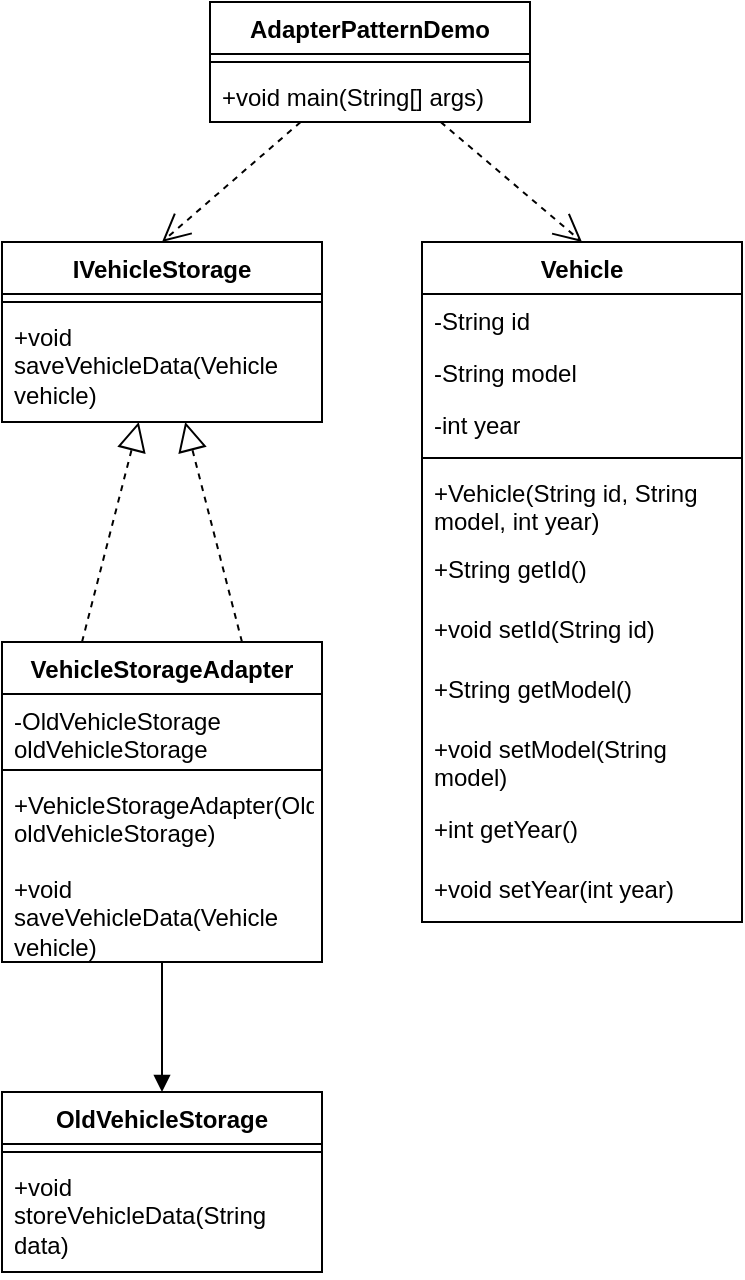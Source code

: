 <mxfile version="24.6.3" type="device">
  <diagram name="Página-1" id="OyW7ZreNIDp4MeNnJmFn">
    <mxGraphModel dx="1242" dy="535" grid="1" gridSize="10" guides="1" tooltips="1" connect="1" arrows="1" fold="1" page="1" pageScale="1" pageWidth="827" pageHeight="1169" math="0" shadow="0">
      <root>
        <mxCell id="0" />
        <mxCell id="1" parent="0" />
        <mxCell id="4yK89vb8UBHynKc5UbeU-1" value="AdapterPatternDemo" style="swimlane;fontStyle=1;align=center;verticalAlign=top;childLayout=stackLayout;horizontal=1;startSize=26;horizontalStack=0;resizeParent=1;resizeParentMax=0;resizeLast=0;collapsible=1;marginBottom=0;whiteSpace=wrap;html=1;" vertex="1" parent="1">
          <mxGeometry x="334" y="40" width="160" height="60" as="geometry" />
        </mxCell>
        <mxCell id="4yK89vb8UBHynKc5UbeU-3" value="" style="line;strokeWidth=1;fillColor=none;align=left;verticalAlign=middle;spacingTop=-1;spacingLeft=3;spacingRight=3;rotatable=0;labelPosition=right;points=[];portConstraint=eastwest;strokeColor=inherit;" vertex="1" parent="4yK89vb8UBHynKc5UbeU-1">
          <mxGeometry y="26" width="160" height="8" as="geometry" />
        </mxCell>
        <mxCell id="4yK89vb8UBHynKc5UbeU-4" value="+void main(String[] args)" style="text;strokeColor=none;fillColor=none;align=left;verticalAlign=top;spacingLeft=4;spacingRight=4;overflow=hidden;rotatable=0;points=[[0,0.5],[1,0.5]];portConstraint=eastwest;whiteSpace=wrap;html=1;" vertex="1" parent="4yK89vb8UBHynKc5UbeU-1">
          <mxGeometry y="34" width="160" height="26" as="geometry" />
        </mxCell>
        <mxCell id="4yK89vb8UBHynKc5UbeU-5" value="Vehicle " style="swimlane;fontStyle=1;align=center;verticalAlign=top;childLayout=stackLayout;horizontal=1;startSize=26;horizontalStack=0;resizeParent=1;resizeParentMax=0;resizeLast=0;collapsible=1;marginBottom=0;whiteSpace=wrap;html=1;" vertex="1" parent="1">
          <mxGeometry x="440" y="160" width="160" height="340" as="geometry" />
        </mxCell>
        <mxCell id="4yK89vb8UBHynKc5UbeU-6" value="-String id" style="text;strokeColor=none;fillColor=none;align=left;verticalAlign=top;spacingLeft=4;spacingRight=4;overflow=hidden;rotatable=0;points=[[0,0.5],[1,0.5]];portConstraint=eastwest;whiteSpace=wrap;html=1;" vertex="1" parent="4yK89vb8UBHynKc5UbeU-5">
          <mxGeometry y="26" width="160" height="26" as="geometry" />
        </mxCell>
        <mxCell id="4yK89vb8UBHynKc5UbeU-9" value="-String model" style="text;strokeColor=none;fillColor=none;align=left;verticalAlign=top;spacingLeft=4;spacingRight=4;overflow=hidden;rotatable=0;points=[[0,0.5],[1,0.5]];portConstraint=eastwest;whiteSpace=wrap;html=1;" vertex="1" parent="4yK89vb8UBHynKc5UbeU-5">
          <mxGeometry y="52" width="160" height="26" as="geometry" />
        </mxCell>
        <mxCell id="4yK89vb8UBHynKc5UbeU-10" value="-int year" style="text;strokeColor=none;fillColor=none;align=left;verticalAlign=top;spacingLeft=4;spacingRight=4;overflow=hidden;rotatable=0;points=[[0,0.5],[1,0.5]];portConstraint=eastwest;whiteSpace=wrap;html=1;" vertex="1" parent="4yK89vb8UBHynKc5UbeU-5">
          <mxGeometry y="78" width="160" height="26" as="geometry" />
        </mxCell>
        <mxCell id="4yK89vb8UBHynKc5UbeU-7" value="" style="line;strokeWidth=1;fillColor=none;align=left;verticalAlign=middle;spacingTop=-1;spacingLeft=3;spacingRight=3;rotatable=0;labelPosition=right;points=[];portConstraint=eastwest;strokeColor=inherit;" vertex="1" parent="4yK89vb8UBHynKc5UbeU-5">
          <mxGeometry y="104" width="160" height="8" as="geometry" />
        </mxCell>
        <mxCell id="4yK89vb8UBHynKc5UbeU-8" value="+Vehicle(String id, String model, int year)" style="text;strokeColor=none;fillColor=none;align=left;verticalAlign=top;spacingLeft=4;spacingRight=4;overflow=hidden;rotatable=0;points=[[0,0.5],[1,0.5]];portConstraint=eastwest;whiteSpace=wrap;html=1;" vertex="1" parent="4yK89vb8UBHynKc5UbeU-5">
          <mxGeometry y="112" width="160" height="38" as="geometry" />
        </mxCell>
        <mxCell id="4yK89vb8UBHynKc5UbeU-12" value="+String getId()" style="text;strokeColor=none;fillColor=none;align=left;verticalAlign=top;spacingLeft=4;spacingRight=4;overflow=hidden;rotatable=0;points=[[0,0.5],[1,0.5]];portConstraint=eastwest;whiteSpace=wrap;html=1;" vertex="1" parent="4yK89vb8UBHynKc5UbeU-5">
          <mxGeometry y="150" width="160" height="30" as="geometry" />
        </mxCell>
        <mxCell id="4yK89vb8UBHynKc5UbeU-13" value="+void setId(String id)" style="text;strokeColor=none;fillColor=none;align=left;verticalAlign=top;spacingLeft=4;spacingRight=4;overflow=hidden;rotatable=0;points=[[0,0.5],[1,0.5]];portConstraint=eastwest;whiteSpace=wrap;html=1;" vertex="1" parent="4yK89vb8UBHynKc5UbeU-5">
          <mxGeometry y="180" width="160" height="30" as="geometry" />
        </mxCell>
        <mxCell id="4yK89vb8UBHynKc5UbeU-14" value="+String getModel()" style="text;strokeColor=none;fillColor=none;align=left;verticalAlign=top;spacingLeft=4;spacingRight=4;overflow=hidden;rotatable=0;points=[[0,0.5],[1,0.5]];portConstraint=eastwest;whiteSpace=wrap;html=1;" vertex="1" parent="4yK89vb8UBHynKc5UbeU-5">
          <mxGeometry y="210" width="160" height="30" as="geometry" />
        </mxCell>
        <mxCell id="4yK89vb8UBHynKc5UbeU-16" value="+void setModel(String model)" style="text;strokeColor=none;fillColor=none;align=left;verticalAlign=top;spacingLeft=4;spacingRight=4;overflow=hidden;rotatable=0;points=[[0,0.5],[1,0.5]];portConstraint=eastwest;whiteSpace=wrap;html=1;" vertex="1" parent="4yK89vb8UBHynKc5UbeU-5">
          <mxGeometry y="240" width="160" height="40" as="geometry" />
        </mxCell>
        <mxCell id="4yK89vb8UBHynKc5UbeU-15" value="+int getYear()" style="text;strokeColor=none;fillColor=none;align=left;verticalAlign=top;spacingLeft=4;spacingRight=4;overflow=hidden;rotatable=0;points=[[0,0.5],[1,0.5]];portConstraint=eastwest;whiteSpace=wrap;html=1;" vertex="1" parent="4yK89vb8UBHynKc5UbeU-5">
          <mxGeometry y="280" width="160" height="30" as="geometry" />
        </mxCell>
        <mxCell id="4yK89vb8UBHynKc5UbeU-11" value="+void setYear(int year)" style="text;strokeColor=none;fillColor=none;align=left;verticalAlign=top;spacingLeft=4;spacingRight=4;overflow=hidden;rotatable=0;points=[[0,0.5],[1,0.5]];portConstraint=eastwest;whiteSpace=wrap;html=1;" vertex="1" parent="4yK89vb8UBHynKc5UbeU-5">
          <mxGeometry y="310" width="160" height="30" as="geometry" />
        </mxCell>
        <mxCell id="4yK89vb8UBHynKc5UbeU-17" value="IVehicleStorage" style="swimlane;fontStyle=1;align=center;verticalAlign=top;childLayout=stackLayout;horizontal=1;startSize=26;horizontalStack=0;resizeParent=1;resizeParentMax=0;resizeLast=0;collapsible=1;marginBottom=0;whiteSpace=wrap;html=1;" vertex="1" parent="1">
          <mxGeometry x="230" y="160" width="160" height="90" as="geometry" />
        </mxCell>
        <mxCell id="4yK89vb8UBHynKc5UbeU-19" value="" style="line;strokeWidth=1;fillColor=none;align=left;verticalAlign=middle;spacingTop=-1;spacingLeft=3;spacingRight=3;rotatable=0;labelPosition=right;points=[];portConstraint=eastwest;strokeColor=inherit;" vertex="1" parent="4yK89vb8UBHynKc5UbeU-17">
          <mxGeometry y="26" width="160" height="8" as="geometry" />
        </mxCell>
        <mxCell id="4yK89vb8UBHynKc5UbeU-20" value="+void saveVehicleData(Vehicle vehicle)" style="text;strokeColor=none;fillColor=none;align=left;verticalAlign=top;spacingLeft=4;spacingRight=4;overflow=hidden;rotatable=0;points=[[0,0.5],[1,0.5]];portConstraint=eastwest;whiteSpace=wrap;html=1;" vertex="1" parent="4yK89vb8UBHynKc5UbeU-17">
          <mxGeometry y="34" width="160" height="56" as="geometry" />
        </mxCell>
        <mxCell id="4yK89vb8UBHynKc5UbeU-21" value="VehicleStorageAdapter" style="swimlane;fontStyle=1;align=center;verticalAlign=top;childLayout=stackLayout;horizontal=1;startSize=26;horizontalStack=0;resizeParent=1;resizeParentMax=0;resizeLast=0;collapsible=1;marginBottom=0;whiteSpace=wrap;html=1;" vertex="1" parent="1">
          <mxGeometry x="230" y="360" width="160" height="160" as="geometry" />
        </mxCell>
        <mxCell id="4yK89vb8UBHynKc5UbeU-22" value="-OldVehicleStorage oldVehicleStorage" style="text;strokeColor=none;fillColor=none;align=left;verticalAlign=top;spacingLeft=4;spacingRight=4;overflow=hidden;rotatable=0;points=[[0,0.5],[1,0.5]];portConstraint=eastwest;whiteSpace=wrap;html=1;" vertex="1" parent="4yK89vb8UBHynKc5UbeU-21">
          <mxGeometry y="26" width="160" height="34" as="geometry" />
        </mxCell>
        <mxCell id="4yK89vb8UBHynKc5UbeU-23" value="" style="line;strokeWidth=1;fillColor=none;align=left;verticalAlign=middle;spacingTop=-1;spacingLeft=3;spacingRight=3;rotatable=0;labelPosition=right;points=[];portConstraint=eastwest;strokeColor=inherit;" vertex="1" parent="4yK89vb8UBHynKc5UbeU-21">
          <mxGeometry y="60" width="160" height="8" as="geometry" />
        </mxCell>
        <mxCell id="4yK89vb8UBHynKc5UbeU-24" value="+VehicleStorageAdapter(OldVehicleStorage oldVehicleStorage)" style="text;strokeColor=none;fillColor=none;align=left;verticalAlign=top;spacingLeft=4;spacingRight=4;overflow=hidden;rotatable=0;points=[[0,0.5],[1,0.5]];portConstraint=eastwest;whiteSpace=wrap;html=1;" vertex="1" parent="4yK89vb8UBHynKc5UbeU-21">
          <mxGeometry y="68" width="160" height="42" as="geometry" />
        </mxCell>
        <mxCell id="4yK89vb8UBHynKc5UbeU-26" value="+void saveVehicleData(Vehicle vehicle)" style="text;strokeColor=none;fillColor=none;align=left;verticalAlign=top;spacingLeft=4;spacingRight=4;overflow=hidden;rotatable=0;points=[[0,0.5],[1,0.5]];portConstraint=eastwest;whiteSpace=wrap;html=1;" vertex="1" parent="4yK89vb8UBHynKc5UbeU-21">
          <mxGeometry y="110" width="160" height="50" as="geometry" />
        </mxCell>
        <mxCell id="4yK89vb8UBHynKc5UbeU-27" value="OldVehicleStorage" style="swimlane;fontStyle=1;align=center;verticalAlign=top;childLayout=stackLayout;horizontal=1;startSize=26;horizontalStack=0;resizeParent=1;resizeParentMax=0;resizeLast=0;collapsible=1;marginBottom=0;whiteSpace=wrap;html=1;" vertex="1" parent="1">
          <mxGeometry x="230" y="585" width="160" height="90" as="geometry" />
        </mxCell>
        <mxCell id="4yK89vb8UBHynKc5UbeU-29" value="" style="line;strokeWidth=1;fillColor=none;align=left;verticalAlign=middle;spacingTop=-1;spacingLeft=3;spacingRight=3;rotatable=0;labelPosition=right;points=[];portConstraint=eastwest;strokeColor=inherit;" vertex="1" parent="4yK89vb8UBHynKc5UbeU-27">
          <mxGeometry y="26" width="160" height="8" as="geometry" />
        </mxCell>
        <mxCell id="4yK89vb8UBHynKc5UbeU-30" value="+void storeVehicleData(String data)" style="text;strokeColor=none;fillColor=none;align=left;verticalAlign=top;spacingLeft=4;spacingRight=4;overflow=hidden;rotatable=0;points=[[0,0.5],[1,0.5]];portConstraint=eastwest;whiteSpace=wrap;html=1;" vertex="1" parent="4yK89vb8UBHynKc5UbeU-27">
          <mxGeometry y="34" width="160" height="56" as="geometry" />
        </mxCell>
        <mxCell id="4yK89vb8UBHynKc5UbeU-31" value="" style="endArrow=open;endSize=12;dashed=1;html=1;rounded=0;entryX=0.5;entryY=0;entryDx=0;entryDy=0;" edge="1" parent="1" source="4yK89vb8UBHynKc5UbeU-1" target="4yK89vb8UBHynKc5UbeU-5">
          <mxGeometry width="160" relative="1" as="geometry">
            <mxPoint x="330" y="580" as="sourcePoint" />
            <mxPoint x="490" y="580" as="targetPoint" />
          </mxGeometry>
        </mxCell>
        <mxCell id="4yK89vb8UBHynKc5UbeU-32" value="" style="endArrow=open;endSize=12;dashed=1;html=1;rounded=0;entryX=0.5;entryY=0;entryDx=0;entryDy=0;" edge="1" parent="1" source="4yK89vb8UBHynKc5UbeU-1" target="4yK89vb8UBHynKc5UbeU-17">
          <mxGeometry width="160" relative="1" as="geometry">
            <mxPoint x="436" y="110" as="sourcePoint" />
            <mxPoint x="461" y="170" as="targetPoint" />
          </mxGeometry>
        </mxCell>
        <mxCell id="4yK89vb8UBHynKc5UbeU-34" value="" style="endArrow=block;dashed=1;endFill=0;endSize=12;html=1;rounded=0;exitX=0.75;exitY=0;exitDx=0;exitDy=0;" edge="1" parent="1" source="4yK89vb8UBHynKc5UbeU-21" target="4yK89vb8UBHynKc5UbeU-17">
          <mxGeometry width="160" relative="1" as="geometry">
            <mxPoint x="350" y="170" as="sourcePoint" />
            <mxPoint x="470" y="170" as="targetPoint" />
          </mxGeometry>
        </mxCell>
        <mxCell id="4yK89vb8UBHynKc5UbeU-35" value="" style="endArrow=block;dashed=1;endFill=0;endSize=12;html=1;rounded=0;exitX=0.25;exitY=0;exitDx=0;exitDy=0;" edge="1" parent="1" source="4yK89vb8UBHynKc5UbeU-21" target="4yK89vb8UBHynKc5UbeU-17">
          <mxGeometry width="160" relative="1" as="geometry">
            <mxPoint x="360" y="370" as="sourcePoint" />
            <mxPoint x="322" y="263" as="targetPoint" />
          </mxGeometry>
        </mxCell>
        <mxCell id="4yK89vb8UBHynKc5UbeU-39" value="" style="html=1;verticalAlign=bottom;endArrow=block;curved=0;rounded=0;" edge="1" parent="1" source="4yK89vb8UBHynKc5UbeU-21" target="4yK89vb8UBHynKc5UbeU-27">
          <mxGeometry width="80" relative="1" as="geometry">
            <mxPoint x="370" y="280" as="sourcePoint" />
            <mxPoint x="450" y="280" as="targetPoint" />
          </mxGeometry>
        </mxCell>
      </root>
    </mxGraphModel>
  </diagram>
</mxfile>
